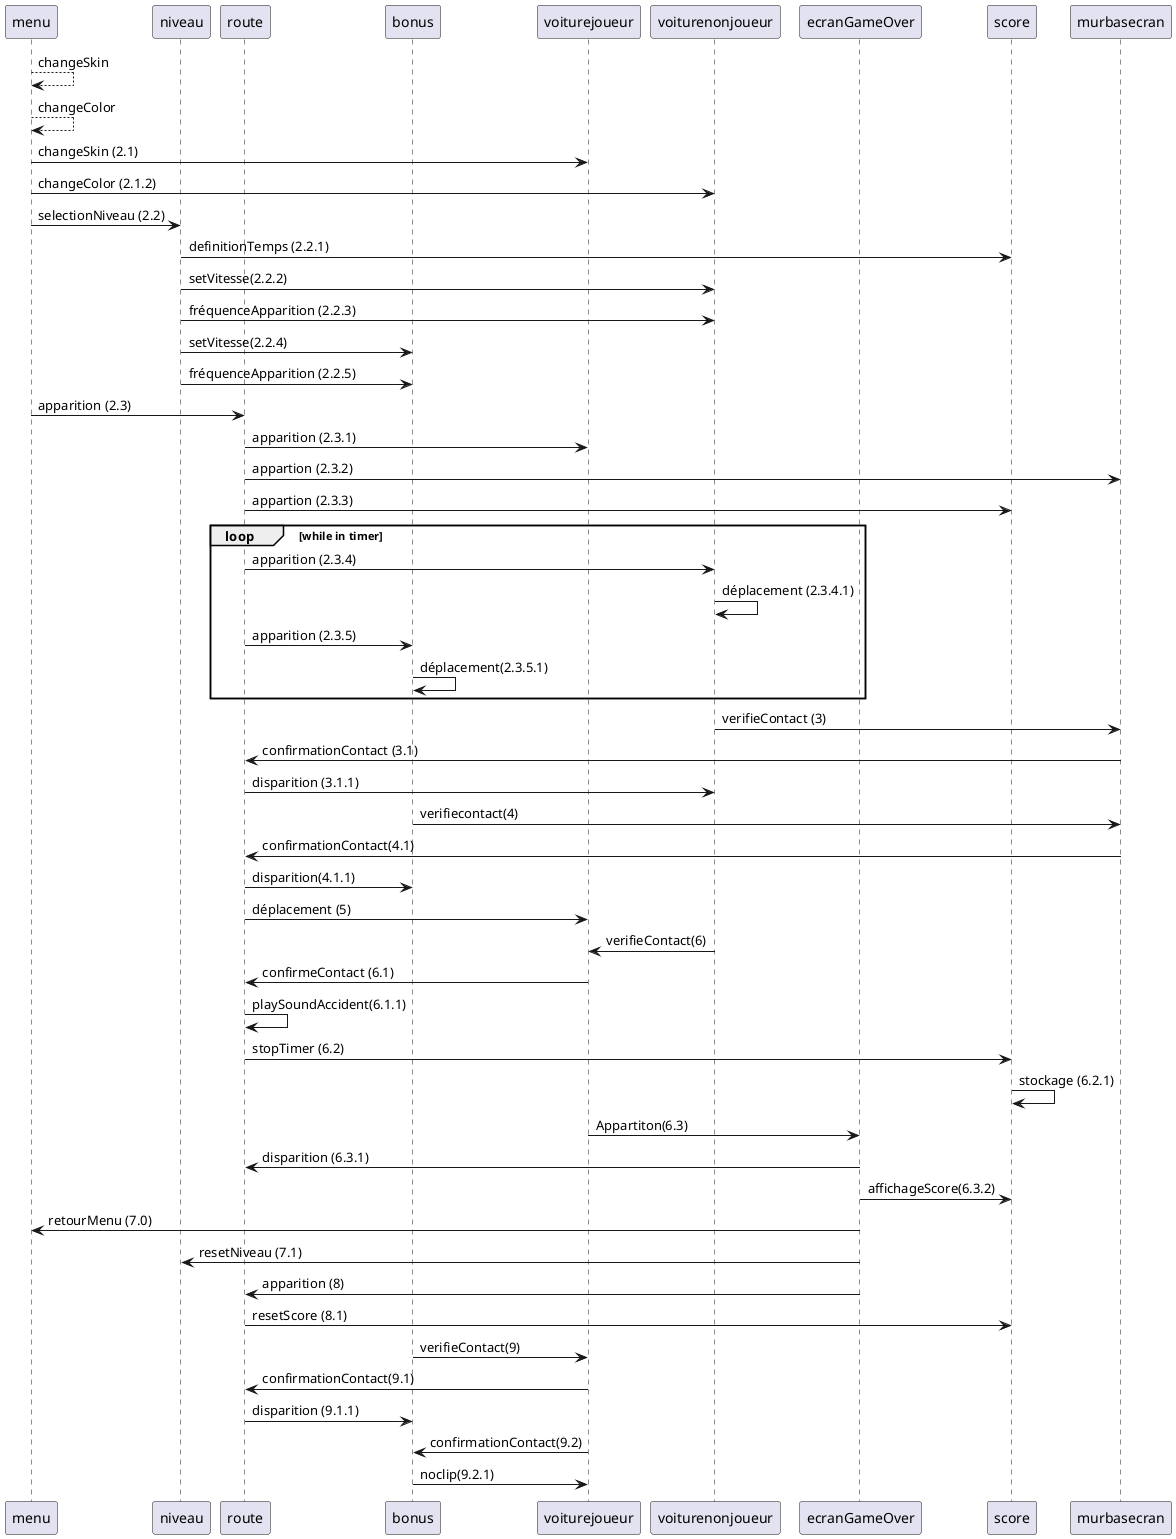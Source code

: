@startuml Sequence Diagram 

participant menu 
participant niveau
participant route 
participant bonus 
participant voiturejoueur
participant voiturenonjoueur
participant ecranGameOver
participant score 
participant murbasecran


menu --> menu: changeSkin
menu --> menu: changeColor
menu -> voiturejoueur: changeSkin (2.1)
menu -> voiturenonjoueur: changeColor (2.1.2)

menu -> niveau: selectionNiveau (2.2)
niveau -> score: definitionTemps (2.2.1)
niveau -> voiturenonjoueur: setVitesse(2.2.2)
niveau -> voiturenonjoueur: fréquenceApparition (2.2.3)
niveau -> bonus: setVitesse(2.2.4)
niveau -> bonus: fréquenceApparition (2.2.5)

menu -> route: apparition (2.3)
route -> voiturejoueur: apparition (2.3.1)
route -> murbasecran: appartion (2.3.2)
route -> score: appartion (2.3.3)
loop while in timer
    route -> voiturenonjoueur: apparition (2.3.4)
    voiturenonjoueur -> voiturenonjoueur: déplacement (2.3.4.1)

    route -> bonus: apparition (2.3.5)    
    bonus -> bonus: déplacement(2.3.5.1)
end

voiturenonjoueur -> murbasecran: verifieContact (3)
murbasecran -> route: confirmationContact (3.1)
route -> voiturenonjoueur: disparition (3.1.1)

bonus -> murbasecran: verifiecontact(4)
murbasecran -> route: confirmationContact(4.1)
route -> bonus: disparition(4.1.1)


route -> voiturejoueur: déplacement (5)

voiturenonjoueur -> voiturejoueur: verifieContact(6)
voiturejoueur -> route: confirmeContact (6.1)
route -> route: playSoundAccident(6.1.1)
route -> score: stopTimer (6.2)
score -> score: stockage (6.2.1)

voiturejoueur -> ecranGameOver: Appartiton(6.3)
ecranGameOver -> route: disparition (6.3.1)
ecranGameOver -> score: affichageScore(6.3.2)
ecranGameOver -> menu: retourMenu (7.0)
ecranGameOver -> niveau: resetNiveau (7.1)
ecranGameOver -> route: apparition (8)

route -> score: resetScore (8.1)

bonus -> voiturejoueur: verifieContact(9)
voiturejoueur -> route: confirmationContact(9.1)
route -> bonus: disparition (9.1.1)
voiturejoueur -> bonus: confirmationContact(9.2)
bonus -> voiturejoueur: noclip(9.2.1)


@enduml